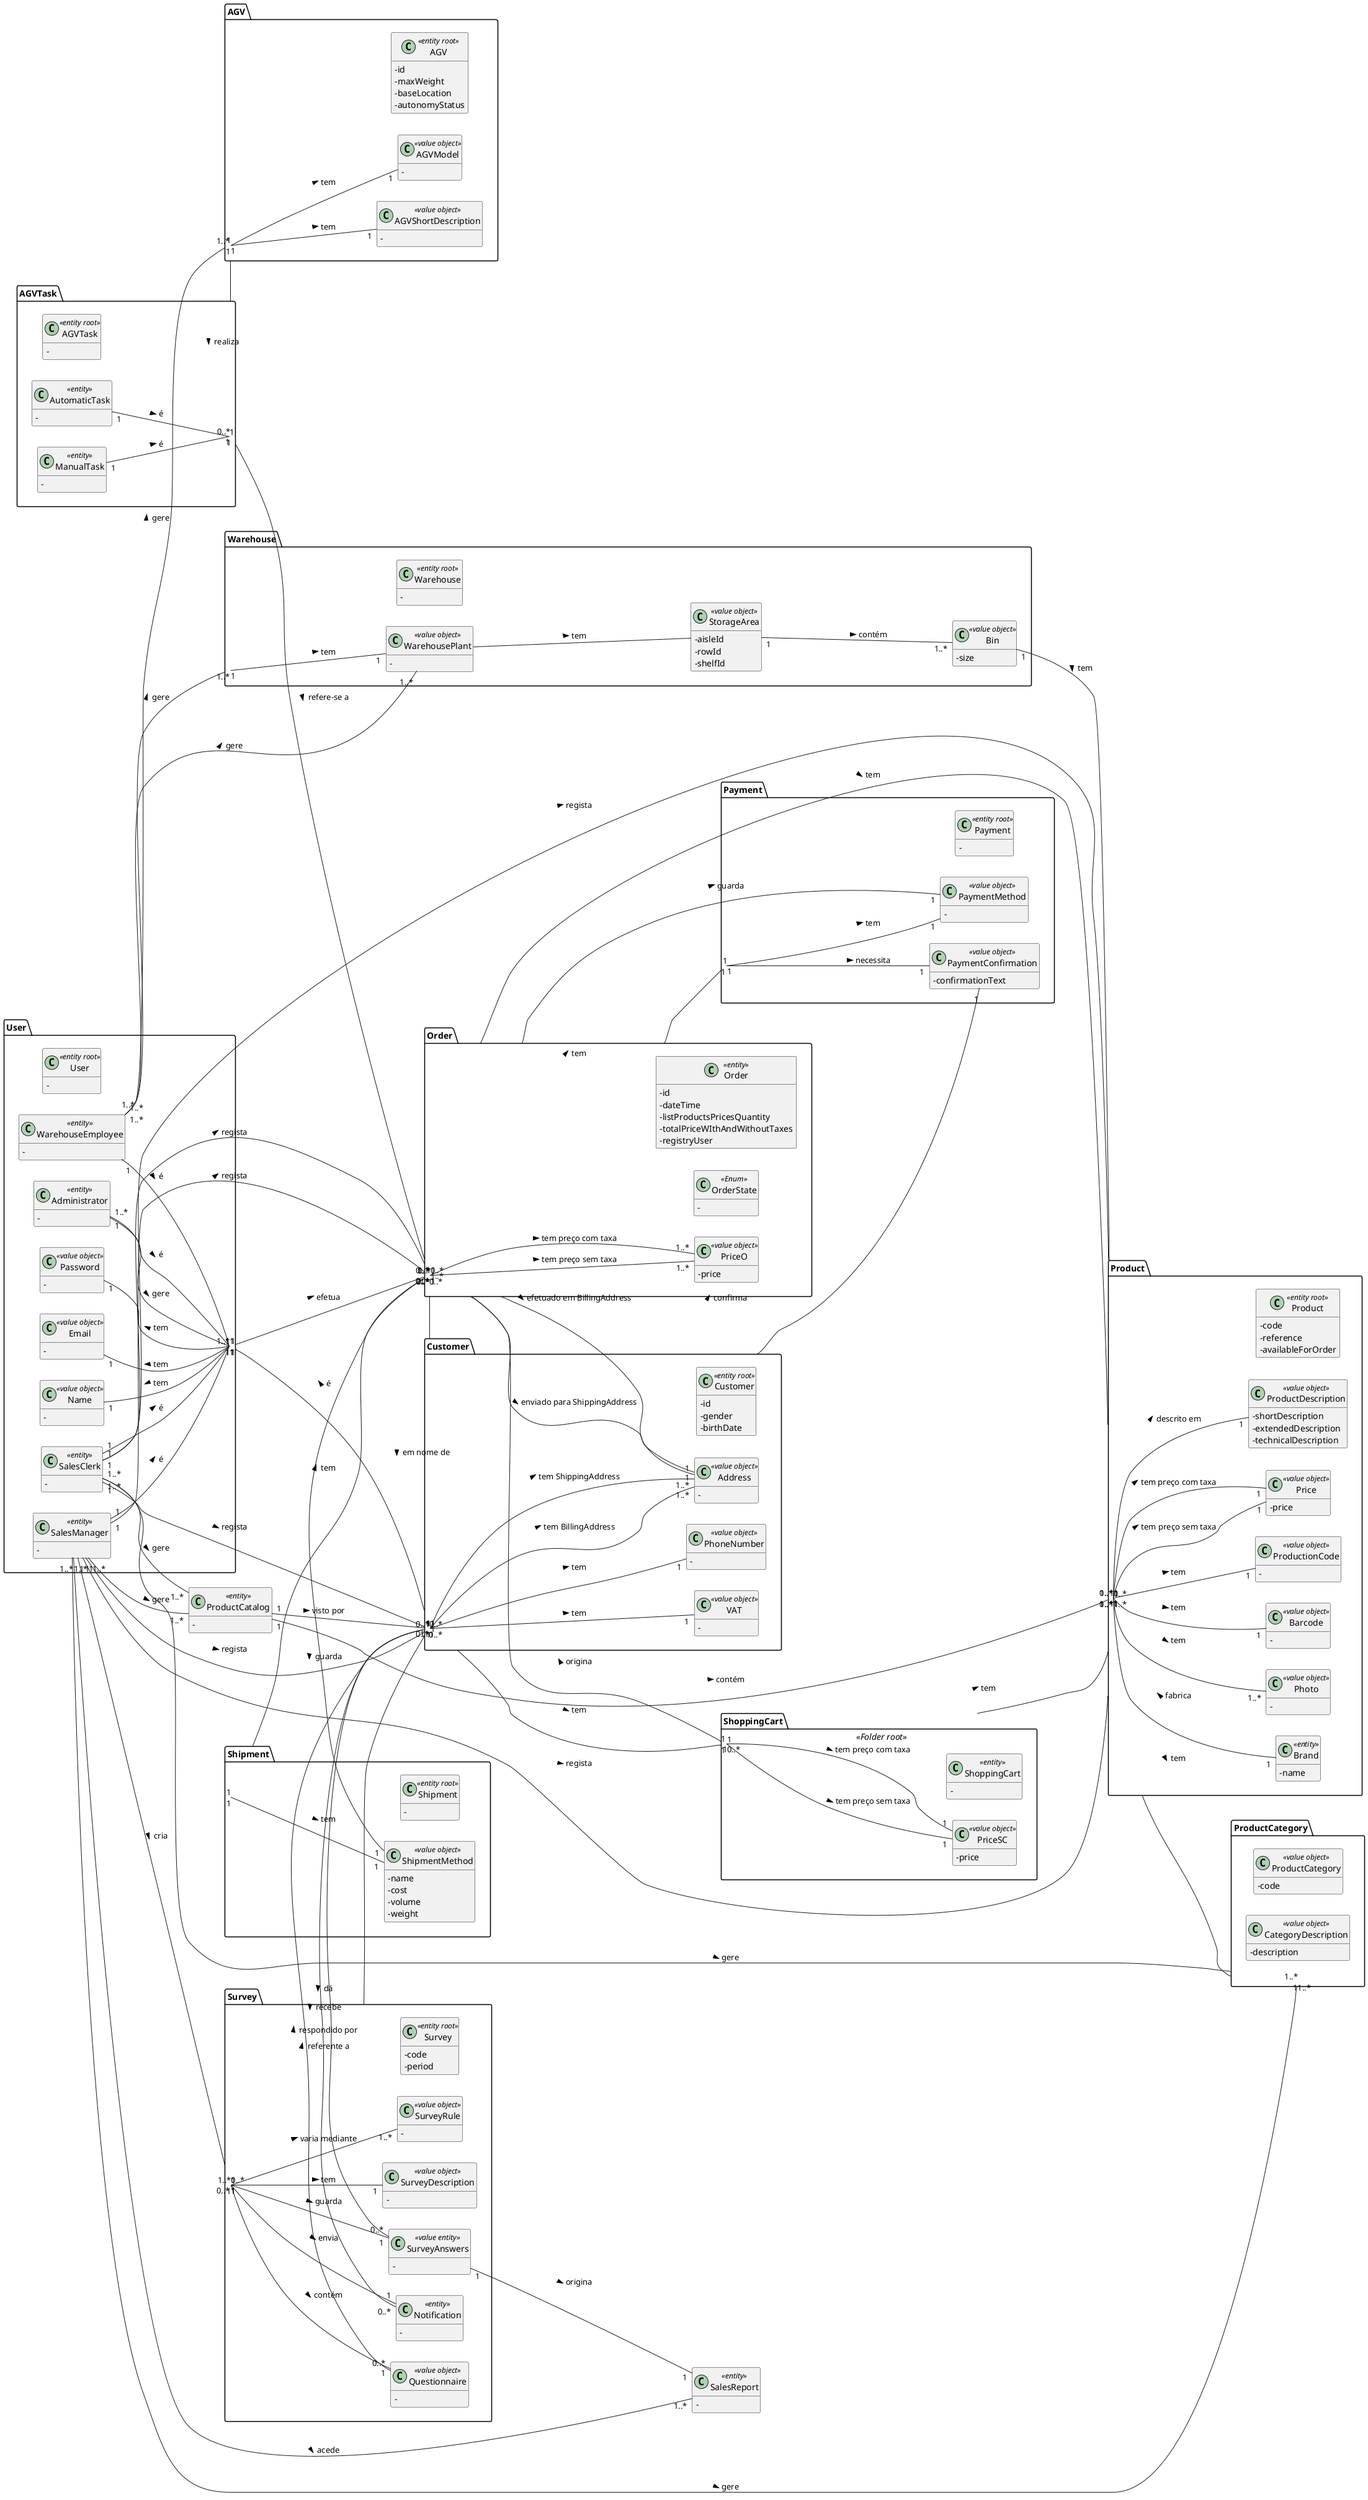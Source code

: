 @startuml
hide methods
left to right direction
skinparam classAttributeIconSize 0

package Warehouse <<Folder>> {
class Warehouse <<entity root>>{
  -
}

class WarehousePlant <<value object>>{
  - 
}
  
class StorageArea <<value object>>{
  - aisleId
  - rowId
  - shelfId
}

class Bin <<value object>>{
  -size
}
}


package Shipment <<Folder>>{
class Shipment <<entity root>>{
  - 
}

class ShipmentMethod <<value object>>{
  -name
  -cost
  -volume
  -weight
}
}

package Survey <<Folder>>{
class Survey <<entity root>>{
  -code
  -period
}

class SurveyDescription <<value object>>{
  - 
}
  
class SurveyRule <<value object>>{
  - 
}
  
class Questionnaire <<value object>>{
  - 
}

class Notification <<entity>>{
  - 
}

class SurveyAnswers <<value entity>>{
  -
}
}
  
package AGV <<Folder>>{
class AGV <<entity root>> {
  -id
  -maxWeight
  -baseLocation
  -autonomyStatus
}

class AGVShortDescription <<value object>>{
  - 
}

class AGVModel <<value object>> {
  -
}
}

package AGVTask <<Folder>>{
class AGVTask <<entity root>>{
  - 
}
  
class ManualTask <<entity>>{
  - 
}
  
class AutomaticTask <<entity>>{
  - 
}
}
  
package Order <<Folder>>{
class Order <<entity>>{
  -id
  -dateTime
  -listProductsPricesQuantity
  -totalPriceWIthAndWithoutTaxes
  -registryUser
}
  
class OrderState <<Enum>>{
  - 
}
  
class PriceO <<value object>>{
  -price
}
  
}

package Payment <<Folder>>{
class Payment <<entity root>>{
  - 
}

class PaymentMethod <<value object>>{
  - 
}

class PaymentConfirmation <<value object>>{
  - confirmationText
}
}

package Product <<Folder>>{
class Product <<entity root>>{
  -code
  -reference
  -availableForOrder
}

class Photo <<value object>>{
  - 
}

class Barcode <<value object>>{
  - 
}

class ProductionCode <<value object>>{
  - 
}

class Price <<value object>>{
  -price
}

class ProductDescription <<value object>>{
  -shortDescription
  -extendedDescription
  -technicalDescription
}
  
class Brand <<entity>>{
  -name 
}  
}

package ProductCategory <<Folder>>{
class ProductCategory <<value object>>{
  -code
}
  
class CategoryDescription <<value object>>{
  -description
}
}

class ProductCatalog <<entity>>{
  -
}

package Customer <<Folder>> {
class Customer <<entity root>>{
  -id
  -gender
  -birthDate
}

class VAT <<value object>>{
  -
}

class PhoneNumber <<value object>>{
  -
}


class Address <<value object>> {
  - 
} 
}

package User <<Folder>>{
class User <<entity root>>{
  -  
}

class Name <<value object>>{
  -
}

class Email <<value object>>{
  -
}

class Password <<value object>>{
  -
}

class SalesManager <<entity>>{
  - 
}

class WarehouseEmployee <<entity>>{
  -  
}

class Administrator <<entity>>{
 - 
}

class SalesClerk <<entity>>{
  - 
}
}

class SalesReport <<entity>>{
  -
}

package ShoppingCart <<Folder root>>{
class ShoppingCart <<entity>>{
  - 
}

class PriceSC <<value object>>{
  -price
}
}


Customer "1" -- "1" User : é >
Customer "1" -- "1" ShoppingCart : tem >
Customer "1" -- "0..*" SurveyAnswers : dá >
Customer "1" -- "0..*" Notification : recebe >
User "1" -- "1" Name : tem >
User "1" -- "1" Password : tem >
User "1" -- "1" Email : tem >
Customer "1" -- "1" PhoneNumber : tem >
Customer "1" -- "1" VAT : tem >
Customer "1" -- "1..*" Address : tem BillingAddress >
Customer "1" -- "1..*" Address : tem ShippingAddress >
Customer "1" -- "1" PaymentConfirmation : confirma >
SalesClerk "1" -- "1" User : é >
SalesClerk "1" -- "0..*" Product : regista >
SalesClerk "1..*" -- "1..*" ProductCatalog : gere >
SalesClerk "1..*" -- "1..*" ProductCategory : gere >
SalesClerk "1" -- "0..*" Customer : regista >
SalesClerk "1" -- "0..*" Order : regista >
WarehouseEmployee "1" -- "1" User : é >
SalesManager "1" -- "1" User : é >
SalesManager "1" -- "0..*" Product : regista >
SalesManager "1" -- "0..*" Customer : regista >
SalesManager "1" -- "0..*" Order : regista >
SalesManager "1..*" -- "1..*" ProductCatalog : gere >
SalesManager "1..*" -- "1..*" ProductCategory : gere >
SalesManager "1..*" -- "1..*" SalesReport : acede >
SalesManager "1" -- "0..*" Survey : cria >
Product "0..*" -- "1" ProductCategory : tem >
Product "1" -- "1" ProductDescription : descrito em >
Product "1" -- "1..*" Photo : tem >
Product "1" -- "1" Barcode : tem >
Product "1" -- "1" ProductionCode : tem >
Product "1" -- "1" Price : tem preço sem taxa >
Product "1" -- "1" Price : tem preço com taxa >
Brand "1" -- "1..*" Product : fabrica >
Warehouse "1" -- "1" WarehousePlant : tem >
WarehousePlant -- StorageArea : tem >
Shipment "1" -- "1" ShipmentMethod : tem >
Shipment "1" -- "1*" Order : tem >
Payment "1" -- "1" PaymentMethod : tem >
Payment "1" -- "1" PaymentConfirmation : necessita >
AGV "1" -- "0..*" AGVTask : realiza >
AGV "1" -- "1" AGVShortDescription : tem >
AGV "1" -- "1" AGVModel : tem >
AGVTask "1" -- "1" Order : refere-se a >
ManualTask "1" -- "1" AGVTask : é >
AutomaticTask "1" -- "1" AGVTask : é >
Order "0..*" -- "1..*" Product : tem >
Order "1" -- "1" Payment : tem >
Order "0..*" -- "1" Customer : em nome de >
Order "0..*" -- "1" PaymentMethod : guarda >
Order "0..*" -- "1" ShipmentMethod : guarda >
Order "1..*" -- "1" Address : efetuado em BillingAddress >
Order "1..*" -- "1" Address : enviado para ShippingAddress >
Order "1" -- "1..*" PriceO : tem preço sem taxa >
Order "1" -- "1..*" PriceO : tem preço com taxa >
ShoppingCart "1" -- "1" Order : origina >
ShoppingCart "0..*" -- "1..*" Product : tem >
ShoppingCart "1" -- "1" PriceSC : tem preço sem taxa >
ShoppingCart "1" -- "1" PriceSC : tem preço com taxa >
Bin "1" -- "1" Product : tem >
StorageArea "1" -- "1..*" Bin : contém >
ProductCatalog "1" -- "1..*" Product : contém >
ProductCatalog "1" -- "1*" Customer : visto por >
Survey "1" -- "1" SurveyAnswers : guarda >
Survey "0..*" -- "0..*" Customer : referente a >
Survey "1" -- "1" Notification : envia >
Survey "1" -- "1" Questionnaire : contém >
Survey "1" -- "1" SurveyDescription : tem >
Survey "1..*" -- "1..*" SurveyRule : varia mediante >
Questionnaire "0..*" -- "0..*" Customer : respondido por >
WarehouseEmployee "1..*" -- "1..*" Warehouse : gere >
WarehouseEmployee "1..*" -- "1..*" WarehousePlant : gere >
WarehouseEmployee "1..*" -- "1..*" AGV : gere >
SurveyAnswers "1" -- "1" SalesReport : origina >
Administrator "1" -- "1" User : é >
Administrator "1..*" -- "1..*" User : gere >
User "1" -- "0..*" Order : efetua >





@enduml
